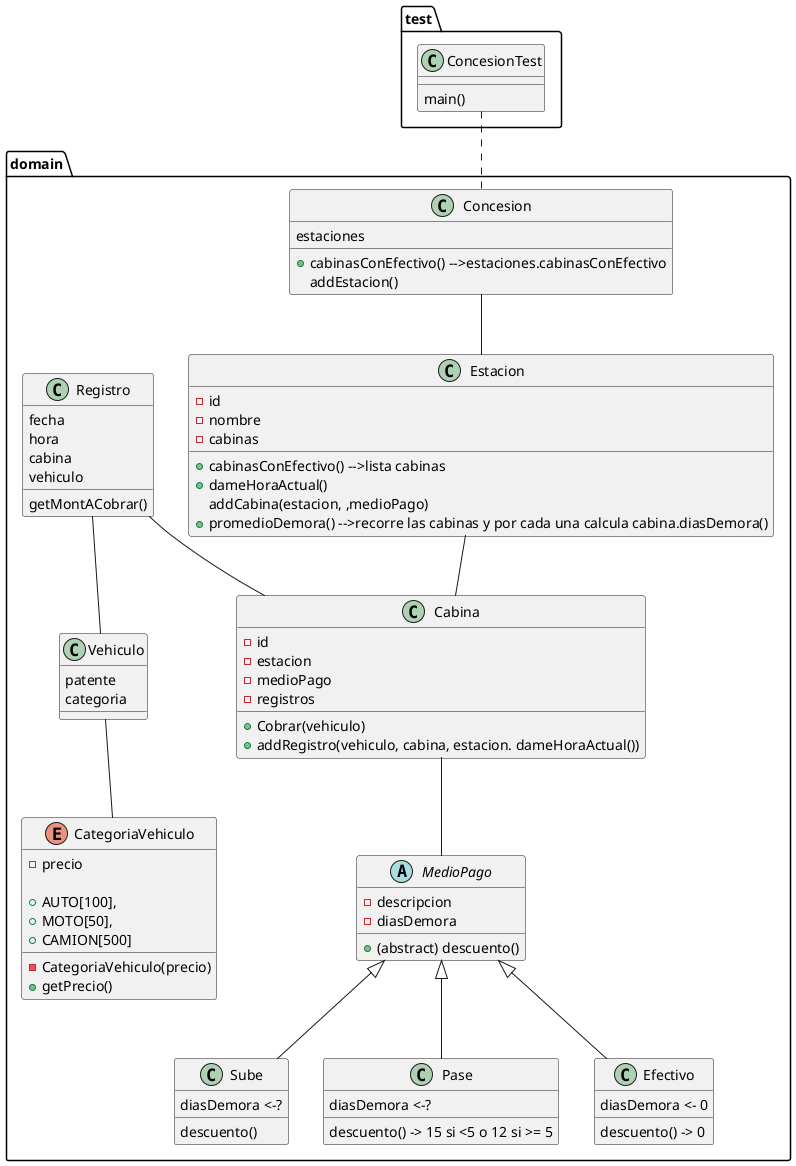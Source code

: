 @startuml

package domain {

class Concesion{
estaciones

 +cabinasConEfectivo() -->estaciones.cabinasConEfectivo
addEstacion()
}
 class Estacion{
 -id 
 -nombre
 -cabinas
 
 +cabinasConEfectivo() -->lista cabinas 
 +dameHoraActual()
 addCabina(estacion, ,medioPago)
 +promedioDemora() -->recorre las cabinas y por cada una calcula cabina.diasDemora()
 
 
}

class Cabina{
-id
-estacion
-medioPago
-registros

+Cobrar(vehiculo)
+addRegistro(vehiculo, cabina, estacion. dameHoraActual())
}


abstract class MedioPago{
-descripcion
-diasDemora

+(abstract) descuento() 
}

Class Sube {
diasDemora <-?
descuento()
}

Class Pase{
diasDemora <-?
descuento() -> 15 si <5 o 12 si >= 5
}

Class Efectivo {
diasDemora <- 0
descuento() -> 0
}

Class Registro{
fecha
hora
cabina
vehiculo

getMontACobrar()
}

Class Vehiculo{
patente
categoria
}

enum CategoriaVehiculo{
-precio

+AUTO[100],
+MOTO[50],
+CAMION[500]

-CategoriaVehiculo(precio)
+getPrecio()

}

Concesion--Estacion
Estacion--Cabina
Cabina--MedioPago
MedioPago<|--Sube
MedioPago<|--Pase
MedioPago<|--Efectivo



Registro--Cabina
Registro--Vehiculo

Vehiculo--CategoriaVehiculo

}

package test {
class ConcesionTest{
main()
}

ConcesionTest..Concesion

}




@enduml